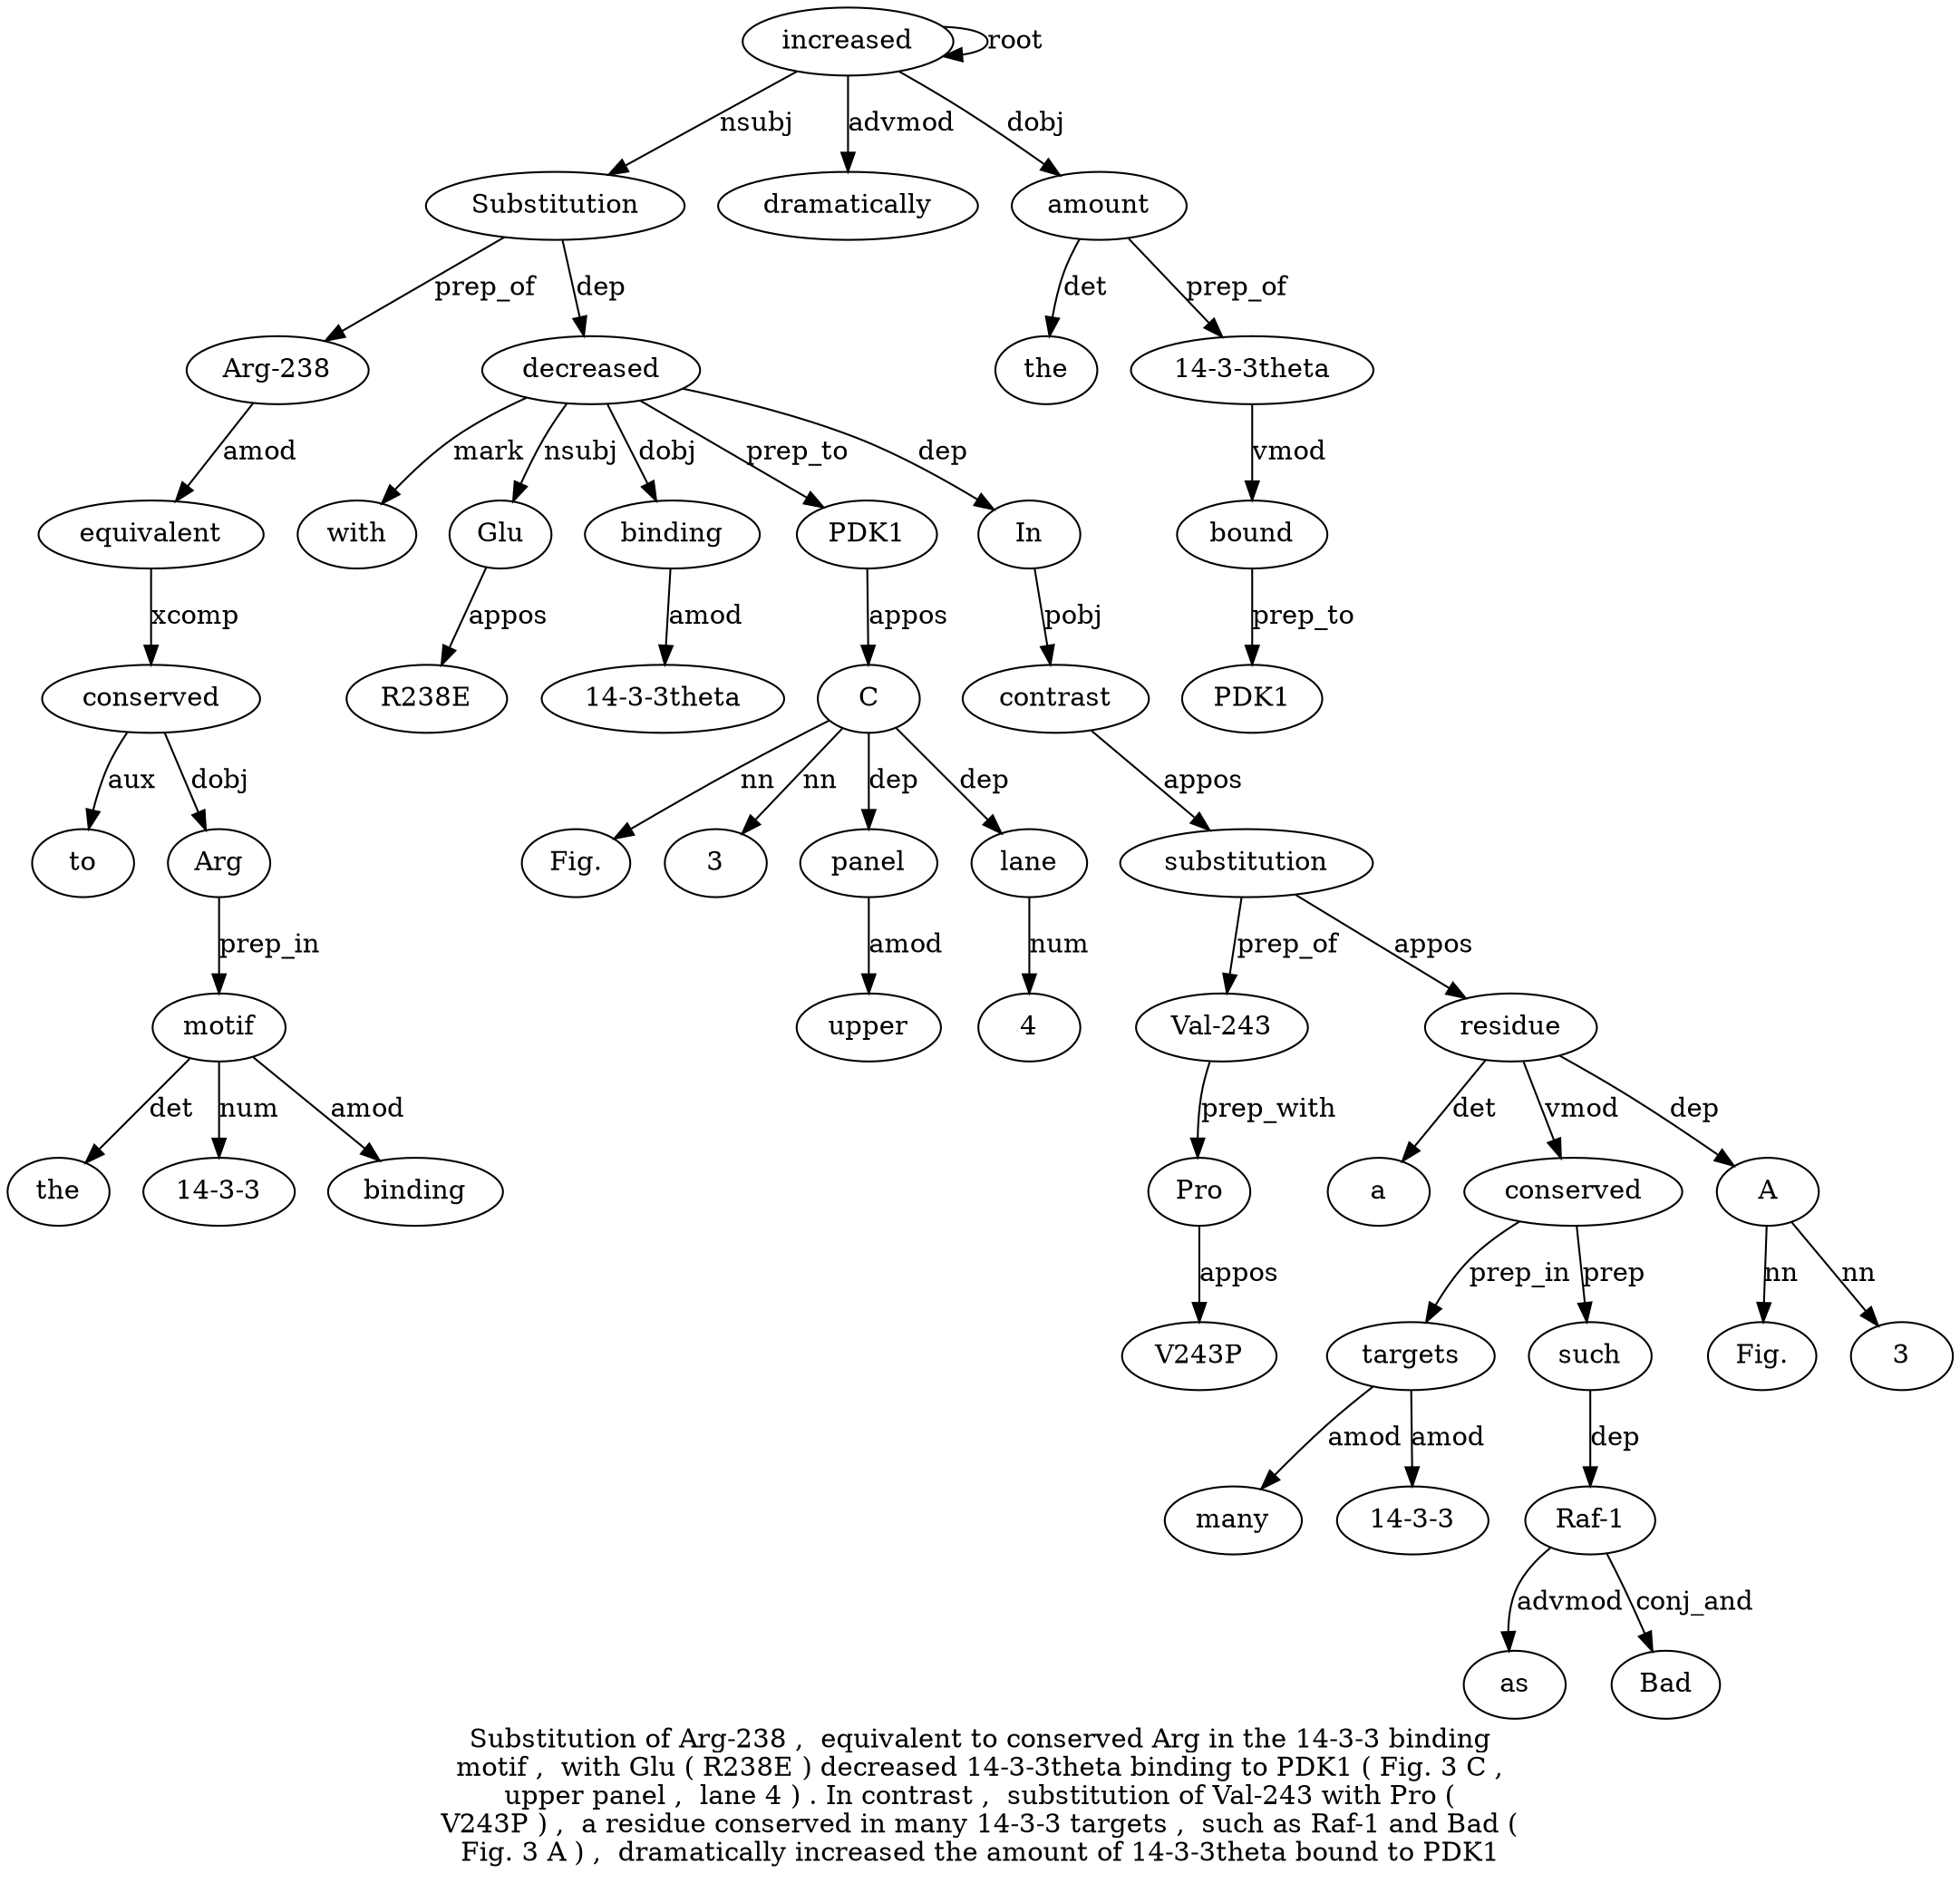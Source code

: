 digraph "Substitution of Arg-238 ,  equivalent to conserved Arg in the 14-3-3 binding motif ,  with Glu ( R238E ) decreased 14-3-3theta binding to PDK1 ( Fig. 3 C ,  upper panel ,  lane 4 ) . In contrast ,  substitution of Val-243 with Pro ( V243P ) ,  a residue conserved in many 14-3-3 targets ,  such as Raf-1 and Bad ( Fig. 3 A ) ,  dramatically increased the amount of 14-3-3theta bound to PDK1" {
label="Substitution of Arg-238 ,  equivalent to conserved Arg in the 14-3-3 binding
motif ,  with Glu ( R238E ) decreased 14-3-3theta binding to PDK1 ( Fig. 3 C ,
upper panel ,  lane 4 ) . In contrast ,  substitution of Val-243 with Pro (
V243P ) ,  a residue conserved in many 14-3-3 targets ,  such as Raf-1 and Bad (
Fig. 3 A ) ,  dramatically increased the amount of 14-3-3theta bound to PDK1";
increased69 [style=filled, fillcolor=white, label=increased];
Substitution1 [style=filled, fillcolor=white, label=Substitution];
increased69 -> Substitution1  [label=nsubj];
"Arg-238" [style=filled, fillcolor=white, label="Arg-238"];
Substitution1 -> "Arg-238"  [label=prep_of];
equivalent5 [style=filled, fillcolor=white, label=equivalent];
"Arg-238" -> equivalent5  [label=amod];
conserved7 [style=filled, fillcolor=white, label=conserved];
to6 [style=filled, fillcolor=white, label=to];
conserved7 -> to6  [label=aux];
equivalent5 -> conserved7  [label=xcomp];
Arg8 [style=filled, fillcolor=white, label=Arg];
conserved7 -> Arg8  [label=dobj];
motif13 [style=filled, fillcolor=white, label=motif];
the10 [style=filled, fillcolor=white, label=the];
motif13 -> the10  [label=det];
"14-3-3" [style=filled, fillcolor=white, label="14-3-3"];
motif13 -> "14-3-3"  [label=num];
binding12 [style=filled, fillcolor=white, label=binding];
motif13 -> binding12  [label=amod];
Arg8 -> motif13  [label=prep_in];
decreased20 [style=filled, fillcolor=white, label=decreased];
with15 [style=filled, fillcolor=white, label=with];
decreased20 -> with15  [label=mark];
Glu16 [style=filled, fillcolor=white, label=Glu];
decreased20 -> Glu16  [label=nsubj];
R238E1 [style=filled, fillcolor=white, label=R238E];
Glu16 -> R238E1  [label=appos];
Substitution1 -> decreased20  [label=dep];
binding22 [style=filled, fillcolor=white, label=binding];
"14-3-3theta2" [style=filled, fillcolor=white, label="14-3-3theta"];
binding22 -> "14-3-3theta2"  [label=amod];
decreased20 -> binding22  [label=dobj];
PDK124 [style=filled, fillcolor=white, label=PDK1];
decreased20 -> PDK124  [label=prep_to];
C28 [style=filled, fillcolor=white, label=C];
"Fig.26" [style=filled, fillcolor=white, label="Fig."];
C28 -> "Fig.26"  [label=nn];
327 [style=filled, fillcolor=white, label=3];
C28 -> 327  [label=nn];
PDK124 -> C28  [label=appos];
panel31 [style=filled, fillcolor=white, label=panel];
upper30 [style=filled, fillcolor=white, label=upper];
panel31 -> upper30  [label=amod];
C28 -> panel31  [label=dep];
lane33 [style=filled, fillcolor=white, label=lane];
C28 -> lane33  [label=dep];
43 [style=filled, fillcolor=white, label=4];
lane33 -> 43  [label=num];
In37 [style=filled, fillcolor=white, label=In];
decreased20 -> In37  [label=dep];
contrast38 [style=filled, fillcolor=white, label=contrast];
In37 -> contrast38  [label=pobj];
substitution40 [style=filled, fillcolor=white, label=substitution];
contrast38 -> substitution40  [label=appos];
"Val-243" [style=filled, fillcolor=white, label="Val-243"];
substitution40 -> "Val-243"  [label=prep_of];
Pro44 [style=filled, fillcolor=white, label=Pro];
"Val-243" -> Pro44  [label=prep_with];
V243P46 [style=filled, fillcolor=white, label=V243P];
Pro44 -> V243P46  [label=appos];
residue50 [style=filled, fillcolor=white, label=residue];
a49 [style=filled, fillcolor=white, label=a];
residue50 -> a49  [label=det];
substitution40 -> residue50  [label=appos];
conserved51 [style=filled, fillcolor=white, label=conserved];
residue50 -> conserved51  [label=vmod];
targets55 [style=filled, fillcolor=white, label=targets];
many53 [style=filled, fillcolor=white, label=many];
targets55 -> many53  [label=amod];
"14-3-35" [style=filled, fillcolor=white, label="14-3-3"];
targets55 -> "14-3-35"  [label=amod];
conserved51 -> targets55  [label=prep_in];
such57 [style=filled, fillcolor=white, label=such];
conserved51 -> such57  [label=prep];
"Raf-159" [style=filled, fillcolor=white, label="Raf-1"];
as58 [style=filled, fillcolor=white, label=as];
"Raf-159" -> as58  [label=advmod];
such57 -> "Raf-159"  [label=dep];
Bad61 [style=filled, fillcolor=white, label=Bad];
"Raf-159" -> Bad61  [label=conj_and];
A65 [style=filled, fillcolor=white, label=A];
"Fig.63" [style=filled, fillcolor=white, label="Fig."];
A65 -> "Fig.63"  [label=nn];
364 [style=filled, fillcolor=white, label=3];
A65 -> 364  [label=nn];
residue50 -> A65  [label=dep];
dramatically68 [style=filled, fillcolor=white, label=dramatically];
increased69 -> dramatically68  [label=advmod];
increased69 -> increased69  [label=root];
amount71 [style=filled, fillcolor=white, label=amount];
the70 [style=filled, fillcolor=white, label=the];
amount71 -> the70  [label=det];
increased69 -> amount71  [label=dobj];
"14-3-3theta7" [style=filled, fillcolor=white, label="14-3-3theta"];
amount71 -> "14-3-3theta7"  [label=prep_of];
bound74 [style=filled, fillcolor=white, label=bound];
"14-3-3theta7" -> bound74  [label=vmod];
PDK176 [style=filled, fillcolor=white, label=PDK1];
bound74 -> PDK176  [label=prep_to];
}
